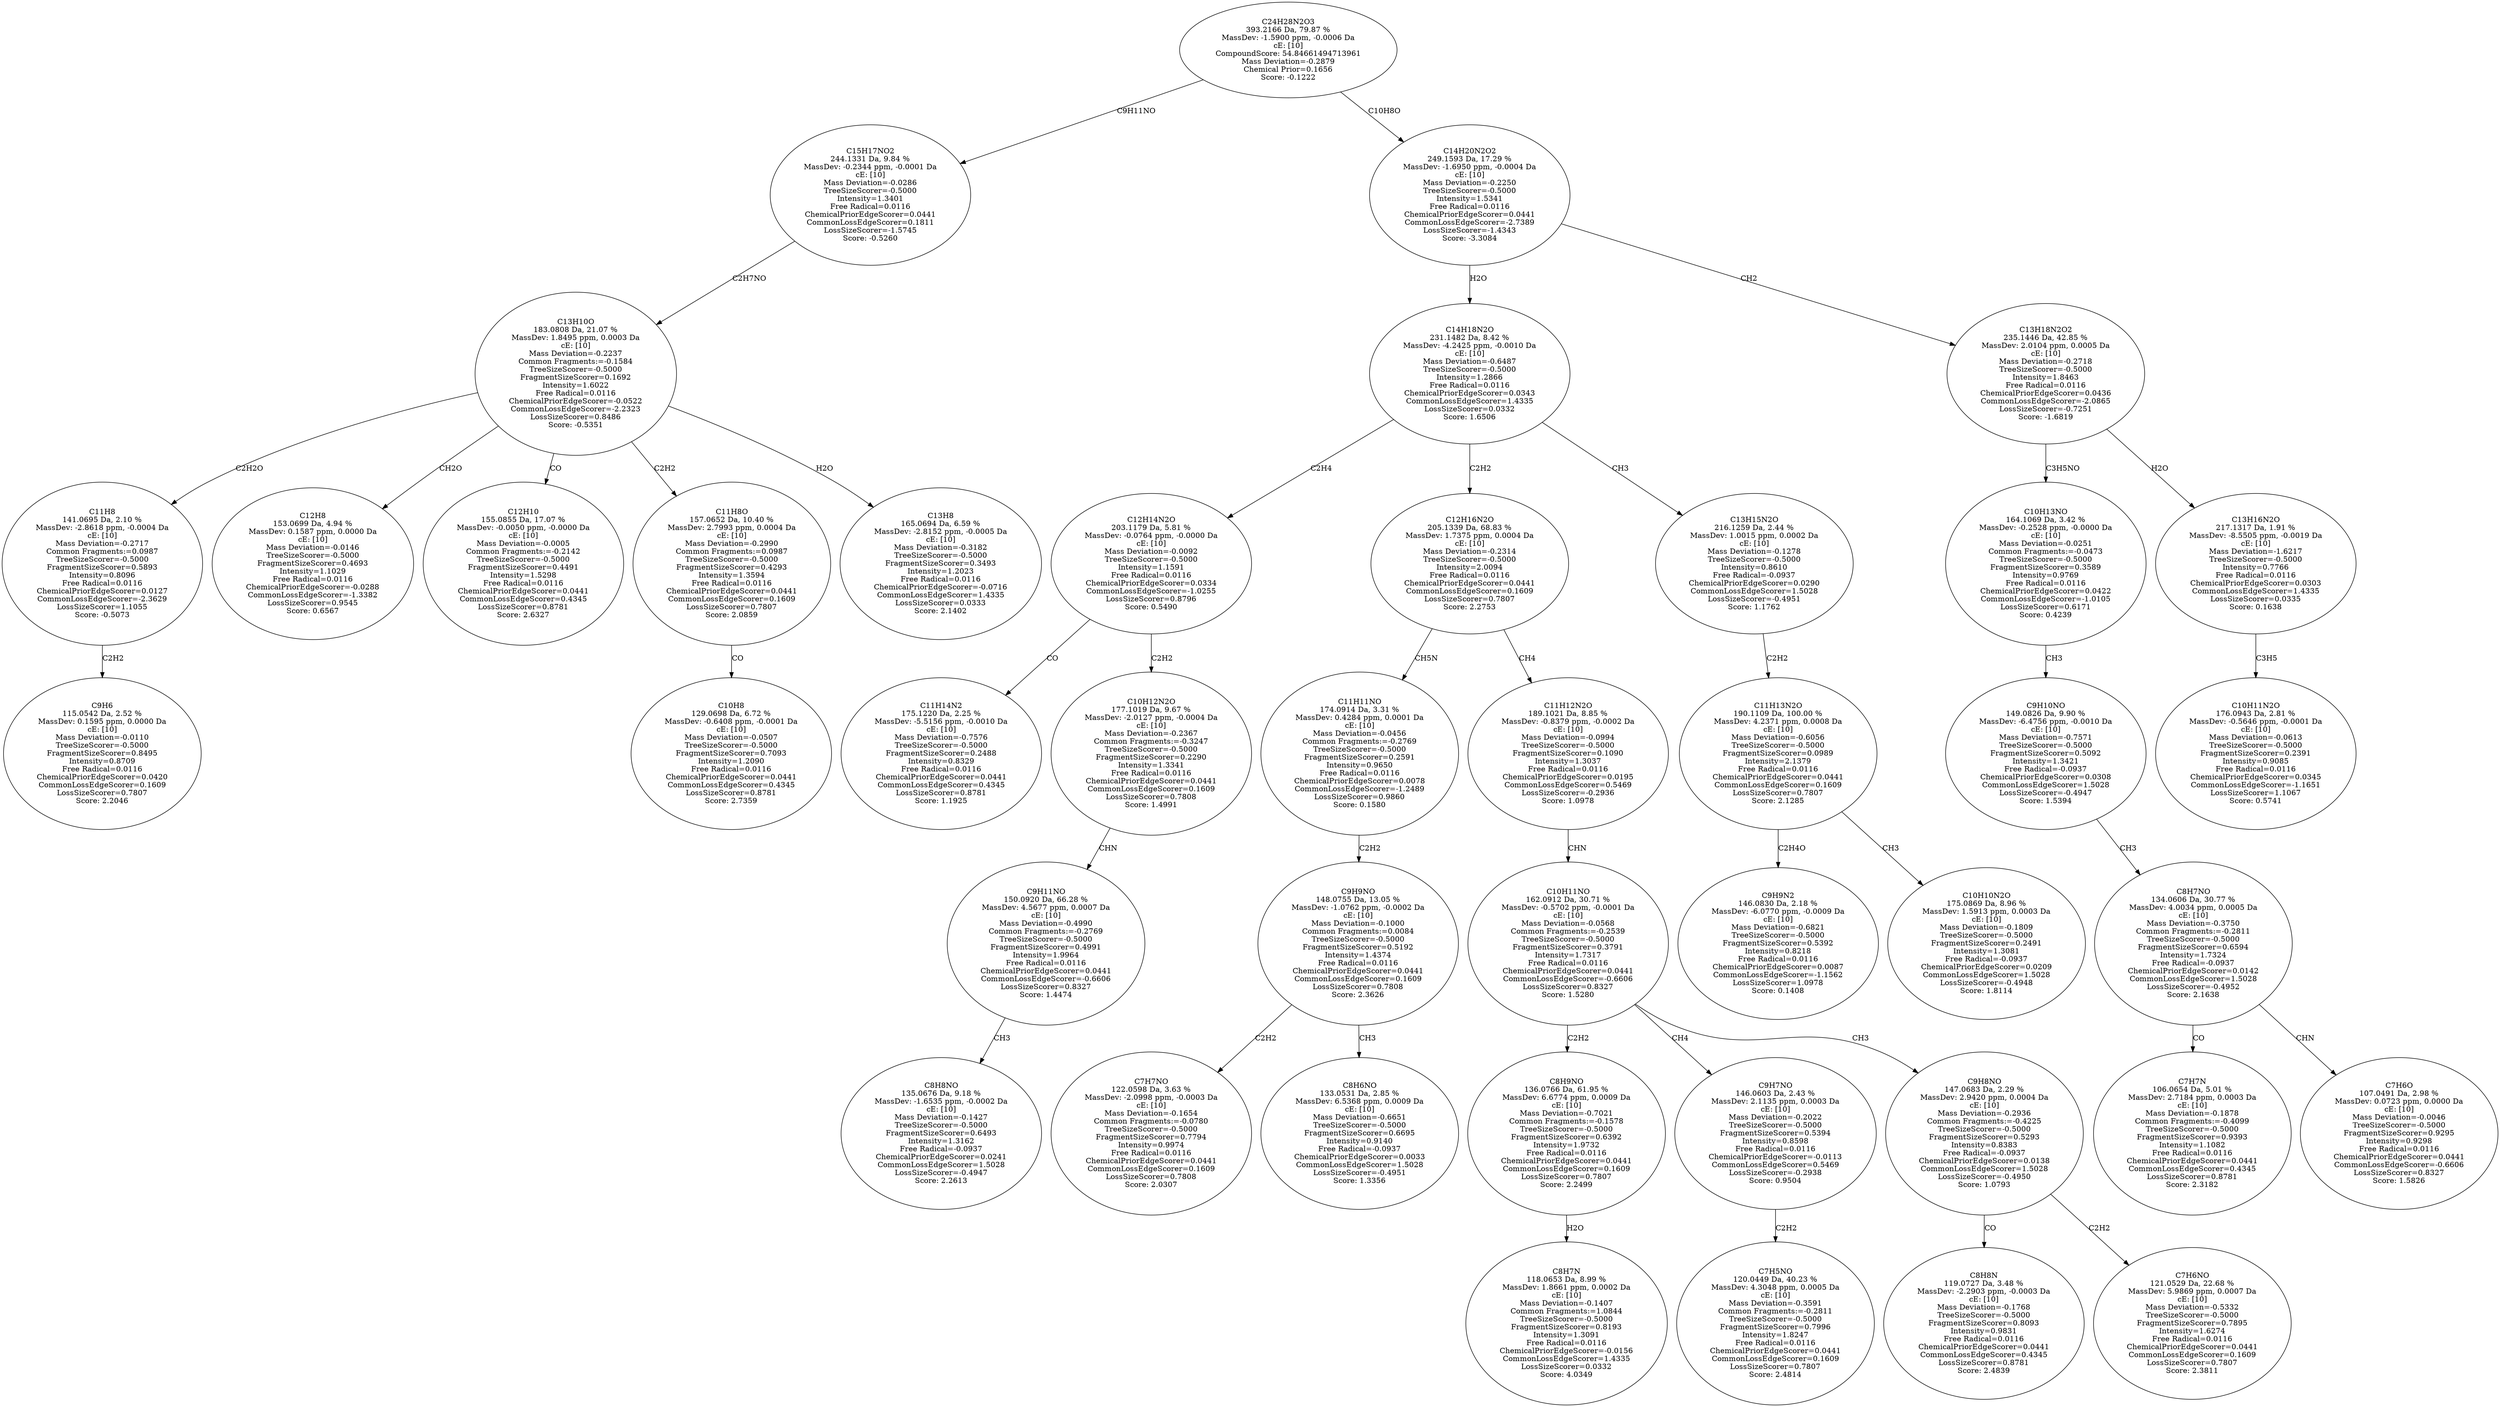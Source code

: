 strict digraph {
v1 [label="C9H6\n115.0542 Da, 2.52 %\nMassDev: 0.1595 ppm, 0.0000 Da\ncE: [10]\nMass Deviation=-0.0110\nTreeSizeScorer=-0.5000\nFragmentSizeScorer=0.8495\nIntensity=0.8709\nFree Radical=0.0116\nChemicalPriorEdgeScorer=0.0420\nCommonLossEdgeScorer=0.1609\nLossSizeScorer=0.7807\nScore: 2.2046"];
v2 [label="C11H8\n141.0695 Da, 2.10 %\nMassDev: -2.8618 ppm, -0.0004 Da\ncE: [10]\nMass Deviation=-0.2717\nCommon Fragments:=0.0987\nTreeSizeScorer=-0.5000\nFragmentSizeScorer=0.5893\nIntensity=0.8096\nFree Radical=0.0116\nChemicalPriorEdgeScorer=0.0127\nCommonLossEdgeScorer=-2.3629\nLossSizeScorer=1.1055\nScore: -0.5073"];
v3 [label="C12H8\n153.0699 Da, 4.94 %\nMassDev: 0.1587 ppm, 0.0000 Da\ncE: [10]\nMass Deviation=-0.0146\nTreeSizeScorer=-0.5000\nFragmentSizeScorer=0.4693\nIntensity=1.1029\nFree Radical=0.0116\nChemicalPriorEdgeScorer=-0.0288\nCommonLossEdgeScorer=-1.3382\nLossSizeScorer=0.9545\nScore: 0.6567"];
v4 [label="C12H10\n155.0855 Da, 17.07 %\nMassDev: -0.0050 ppm, -0.0000 Da\ncE: [10]\nMass Deviation=-0.0005\nCommon Fragments:=-0.2142\nTreeSizeScorer=-0.5000\nFragmentSizeScorer=0.4491\nIntensity=1.5298\nFree Radical=0.0116\nChemicalPriorEdgeScorer=0.0441\nCommonLossEdgeScorer=0.4345\nLossSizeScorer=0.8781\nScore: 2.6327"];
v5 [label="C10H8\n129.0698 Da, 6.72 %\nMassDev: -0.6408 ppm, -0.0001 Da\ncE: [10]\nMass Deviation=-0.0507\nTreeSizeScorer=-0.5000\nFragmentSizeScorer=0.7093\nIntensity=1.2090\nFree Radical=0.0116\nChemicalPriorEdgeScorer=0.0441\nCommonLossEdgeScorer=0.4345\nLossSizeScorer=0.8781\nScore: 2.7359"];
v6 [label="C11H8O\n157.0652 Da, 10.40 %\nMassDev: 2.7993 ppm, 0.0004 Da\ncE: [10]\nMass Deviation=-0.2990\nCommon Fragments:=0.0987\nTreeSizeScorer=-0.5000\nFragmentSizeScorer=0.4293\nIntensity=1.3594\nFree Radical=0.0116\nChemicalPriorEdgeScorer=0.0441\nCommonLossEdgeScorer=0.1609\nLossSizeScorer=0.7807\nScore: 2.0859"];
v7 [label="C13H8\n165.0694 Da, 6.59 %\nMassDev: -2.8152 ppm, -0.0005 Da\ncE: [10]\nMass Deviation=-0.3182\nTreeSizeScorer=-0.5000\nFragmentSizeScorer=0.3493\nIntensity=1.2023\nFree Radical=0.0116\nChemicalPriorEdgeScorer=-0.0716\nCommonLossEdgeScorer=1.4335\nLossSizeScorer=0.0333\nScore: 2.1402"];
v8 [label="C13H10O\n183.0808 Da, 21.07 %\nMassDev: 1.8495 ppm, 0.0003 Da\ncE: [10]\nMass Deviation=-0.2237\nCommon Fragments:=-0.1584\nTreeSizeScorer=-0.5000\nFragmentSizeScorer=0.1692\nIntensity=1.6022\nFree Radical=0.0116\nChemicalPriorEdgeScorer=-0.0522\nCommonLossEdgeScorer=-2.2323\nLossSizeScorer=0.8486\nScore: -0.5351"];
v9 [label="C15H17NO2\n244.1331 Da, 9.84 %\nMassDev: -0.2344 ppm, -0.0001 Da\ncE: [10]\nMass Deviation=-0.0286\nTreeSizeScorer=-0.5000\nIntensity=1.3401\nFree Radical=0.0116\nChemicalPriorEdgeScorer=0.0441\nCommonLossEdgeScorer=0.1811\nLossSizeScorer=-1.5745\nScore: -0.5260"];
v10 [label="C11H14N2\n175.1220 Da, 2.25 %\nMassDev: -5.5156 ppm, -0.0010 Da\ncE: [10]\nMass Deviation=-0.7576\nTreeSizeScorer=-0.5000\nFragmentSizeScorer=0.2488\nIntensity=0.8329\nFree Radical=0.0116\nChemicalPriorEdgeScorer=0.0441\nCommonLossEdgeScorer=0.4345\nLossSizeScorer=0.8781\nScore: 1.1925"];
v11 [label="C8H8NO\n135.0676 Da, 9.18 %\nMassDev: -1.6535 ppm, -0.0002 Da\ncE: [10]\nMass Deviation=-0.1427\nTreeSizeScorer=-0.5000\nFragmentSizeScorer=0.6493\nIntensity=1.3162\nFree Radical=-0.0937\nChemicalPriorEdgeScorer=0.0241\nCommonLossEdgeScorer=1.5028\nLossSizeScorer=-0.4947\nScore: 2.2613"];
v12 [label="C9H11NO\n150.0920 Da, 66.28 %\nMassDev: 4.5677 ppm, 0.0007 Da\ncE: [10]\nMass Deviation=-0.4990\nCommon Fragments:=-0.2769\nTreeSizeScorer=-0.5000\nFragmentSizeScorer=0.4991\nIntensity=1.9964\nFree Radical=0.0116\nChemicalPriorEdgeScorer=0.0441\nCommonLossEdgeScorer=-0.6606\nLossSizeScorer=0.8327\nScore: 1.4474"];
v13 [label="C10H12N2O\n177.1019 Da, 9.67 %\nMassDev: -2.0127 ppm, -0.0004 Da\ncE: [10]\nMass Deviation=-0.2367\nCommon Fragments:=-0.3247\nTreeSizeScorer=-0.5000\nFragmentSizeScorer=0.2290\nIntensity=1.3341\nFree Radical=0.0116\nChemicalPriorEdgeScorer=0.0441\nCommonLossEdgeScorer=0.1609\nLossSizeScorer=0.7808\nScore: 1.4991"];
v14 [label="C12H14N2O\n203.1179 Da, 5.81 %\nMassDev: -0.0764 ppm, -0.0000 Da\ncE: [10]\nMass Deviation=-0.0092\nTreeSizeScorer=-0.5000\nIntensity=1.1591\nFree Radical=0.0116\nChemicalPriorEdgeScorer=0.0334\nCommonLossEdgeScorer=-1.0255\nLossSizeScorer=0.8796\nScore: 0.5490"];
v15 [label="C7H7NO\n122.0598 Da, 3.63 %\nMassDev: -2.0998 ppm, -0.0003 Da\ncE: [10]\nMass Deviation=-0.1654\nCommon Fragments:=-0.0780\nTreeSizeScorer=-0.5000\nFragmentSizeScorer=0.7794\nIntensity=0.9974\nFree Radical=0.0116\nChemicalPriorEdgeScorer=0.0441\nCommonLossEdgeScorer=0.1609\nLossSizeScorer=0.7808\nScore: 2.0307"];
v16 [label="C8H6NO\n133.0531 Da, 2.85 %\nMassDev: 6.5368 ppm, 0.0009 Da\ncE: [10]\nMass Deviation=-0.6651\nTreeSizeScorer=-0.5000\nFragmentSizeScorer=0.6695\nIntensity=0.9140\nFree Radical=-0.0937\nChemicalPriorEdgeScorer=0.0033\nCommonLossEdgeScorer=1.5028\nLossSizeScorer=-0.4951\nScore: 1.3356"];
v17 [label="C9H9NO\n148.0755 Da, 13.05 %\nMassDev: -1.0762 ppm, -0.0002 Da\ncE: [10]\nMass Deviation=-0.1000\nCommon Fragments:=0.0084\nTreeSizeScorer=-0.5000\nFragmentSizeScorer=0.5192\nIntensity=1.4374\nFree Radical=0.0116\nChemicalPriorEdgeScorer=0.0441\nCommonLossEdgeScorer=0.1609\nLossSizeScorer=0.7808\nScore: 2.3626"];
v18 [label="C11H11NO\n174.0914 Da, 3.31 %\nMassDev: 0.4284 ppm, 0.0001 Da\ncE: [10]\nMass Deviation=-0.0456\nCommon Fragments:=-0.2769\nTreeSizeScorer=-0.5000\nFragmentSizeScorer=0.2591\nIntensity=0.9650\nFree Radical=0.0116\nChemicalPriorEdgeScorer=0.0078\nCommonLossEdgeScorer=-1.2489\nLossSizeScorer=0.9860\nScore: 0.1580"];
v19 [label="C8H7N\n118.0653 Da, 8.99 %\nMassDev: 1.8661 ppm, 0.0002 Da\ncE: [10]\nMass Deviation=-0.1407\nCommon Fragments:=1.0844\nTreeSizeScorer=-0.5000\nFragmentSizeScorer=0.8193\nIntensity=1.3091\nFree Radical=0.0116\nChemicalPriorEdgeScorer=-0.0156\nCommonLossEdgeScorer=1.4335\nLossSizeScorer=0.0332\nScore: 4.0349"];
v20 [label="C8H9NO\n136.0766 Da, 61.95 %\nMassDev: 6.6774 ppm, 0.0009 Da\ncE: [10]\nMass Deviation=-0.7021\nCommon Fragments:=-0.1578\nTreeSizeScorer=-0.5000\nFragmentSizeScorer=0.6392\nIntensity=1.9732\nFree Radical=0.0116\nChemicalPriorEdgeScorer=0.0441\nCommonLossEdgeScorer=0.1609\nLossSizeScorer=0.7807\nScore: 2.2499"];
v21 [label="C7H5NO\n120.0449 Da, 40.23 %\nMassDev: 4.3048 ppm, 0.0005 Da\ncE: [10]\nMass Deviation=-0.3591\nCommon Fragments:=-0.2811\nTreeSizeScorer=-0.5000\nFragmentSizeScorer=0.7996\nIntensity=1.8247\nFree Radical=0.0116\nChemicalPriorEdgeScorer=0.0441\nCommonLossEdgeScorer=0.1609\nLossSizeScorer=0.7807\nScore: 2.4814"];
v22 [label="C9H7NO\n146.0603 Da, 2.43 %\nMassDev: 2.1135 ppm, 0.0003 Da\ncE: [10]\nMass Deviation=-0.2022\nTreeSizeScorer=-0.5000\nFragmentSizeScorer=0.5394\nIntensity=0.8598\nFree Radical=0.0116\nChemicalPriorEdgeScorer=-0.0113\nCommonLossEdgeScorer=0.5469\nLossSizeScorer=-0.2938\nScore: 0.9504"];
v23 [label="C8H8N\n119.0727 Da, 3.48 %\nMassDev: -2.2903 ppm, -0.0003 Da\ncE: [10]\nMass Deviation=-0.1768\nTreeSizeScorer=-0.5000\nFragmentSizeScorer=0.8093\nIntensity=0.9831\nFree Radical=0.0116\nChemicalPriorEdgeScorer=0.0441\nCommonLossEdgeScorer=0.4345\nLossSizeScorer=0.8781\nScore: 2.4839"];
v24 [label="C7H6NO\n121.0529 Da, 22.68 %\nMassDev: 5.9869 ppm, 0.0007 Da\ncE: [10]\nMass Deviation=-0.5332\nTreeSizeScorer=-0.5000\nFragmentSizeScorer=0.7895\nIntensity=1.6274\nFree Radical=0.0116\nChemicalPriorEdgeScorer=0.0441\nCommonLossEdgeScorer=0.1609\nLossSizeScorer=0.7807\nScore: 2.3811"];
v25 [label="C9H8NO\n147.0683 Da, 2.29 %\nMassDev: 2.9420 ppm, 0.0004 Da\ncE: [10]\nMass Deviation=-0.2936\nCommon Fragments:=-0.4225\nTreeSizeScorer=-0.5000\nFragmentSizeScorer=0.5293\nIntensity=0.8383\nFree Radical=-0.0937\nChemicalPriorEdgeScorer=0.0138\nCommonLossEdgeScorer=1.5028\nLossSizeScorer=-0.4950\nScore: 1.0793"];
v26 [label="C10H11NO\n162.0912 Da, 30.71 %\nMassDev: -0.5702 ppm, -0.0001 Da\ncE: [10]\nMass Deviation=-0.0568\nCommon Fragments:=-0.2539\nTreeSizeScorer=-0.5000\nFragmentSizeScorer=0.3791\nIntensity=1.7317\nFree Radical=0.0116\nChemicalPriorEdgeScorer=0.0441\nCommonLossEdgeScorer=-0.6606\nLossSizeScorer=0.8327\nScore: 1.5280"];
v27 [label="C11H12N2O\n189.1021 Da, 8.85 %\nMassDev: -0.8379 ppm, -0.0002 Da\ncE: [10]\nMass Deviation=-0.0994\nTreeSizeScorer=-0.5000\nFragmentSizeScorer=0.1090\nIntensity=1.3037\nFree Radical=0.0116\nChemicalPriorEdgeScorer=0.0195\nCommonLossEdgeScorer=0.5469\nLossSizeScorer=-0.2936\nScore: 1.0978"];
v28 [label="C12H16N2O\n205.1339 Da, 68.83 %\nMassDev: 1.7375 ppm, 0.0004 Da\ncE: [10]\nMass Deviation=-0.2314\nTreeSizeScorer=-0.5000\nIntensity=2.0094\nFree Radical=0.0116\nChemicalPriorEdgeScorer=0.0441\nCommonLossEdgeScorer=0.1609\nLossSizeScorer=0.7807\nScore: 2.2753"];
v29 [label="C9H9N2\n146.0830 Da, 2.18 %\nMassDev: -6.0770 ppm, -0.0009 Da\ncE: [10]\nMass Deviation=-0.6821\nTreeSizeScorer=-0.5000\nFragmentSizeScorer=0.5392\nIntensity=0.8218\nFree Radical=0.0116\nChemicalPriorEdgeScorer=0.0087\nCommonLossEdgeScorer=-1.1562\nLossSizeScorer=1.0978\nScore: 0.1408"];
v30 [label="C10H10N2O\n175.0869 Da, 8.96 %\nMassDev: 1.5913 ppm, 0.0003 Da\ncE: [10]\nMass Deviation=-0.1809\nTreeSizeScorer=-0.5000\nFragmentSizeScorer=0.2491\nIntensity=1.3081\nFree Radical=-0.0937\nChemicalPriorEdgeScorer=0.0209\nCommonLossEdgeScorer=1.5028\nLossSizeScorer=-0.4948\nScore: 1.8114"];
v31 [label="C11H13N2O\n190.1109 Da, 100.00 %\nMassDev: 4.2371 ppm, 0.0008 Da\ncE: [10]\nMass Deviation=-0.6056\nTreeSizeScorer=-0.5000\nFragmentSizeScorer=0.0989\nIntensity=2.1379\nFree Radical=0.0116\nChemicalPriorEdgeScorer=0.0441\nCommonLossEdgeScorer=0.1609\nLossSizeScorer=0.7807\nScore: 2.1285"];
v32 [label="C13H15N2O\n216.1259 Da, 2.44 %\nMassDev: 1.0015 ppm, 0.0002 Da\ncE: [10]\nMass Deviation=-0.1278\nTreeSizeScorer=-0.5000\nIntensity=0.8610\nFree Radical=-0.0937\nChemicalPriorEdgeScorer=0.0290\nCommonLossEdgeScorer=1.5028\nLossSizeScorer=-0.4951\nScore: 1.1762"];
v33 [label="C14H18N2O\n231.1482 Da, 8.42 %\nMassDev: -4.2425 ppm, -0.0010 Da\ncE: [10]\nMass Deviation=-0.6487\nTreeSizeScorer=-0.5000\nIntensity=1.2866\nFree Radical=0.0116\nChemicalPriorEdgeScorer=0.0343\nCommonLossEdgeScorer=1.4335\nLossSizeScorer=0.0332\nScore: 1.6506"];
v34 [label="C7H7N\n106.0654 Da, 5.01 %\nMassDev: 2.7184 ppm, 0.0003 Da\ncE: [10]\nMass Deviation=-0.1878\nCommon Fragments:=-0.4099\nTreeSizeScorer=-0.5000\nFragmentSizeScorer=0.9393\nIntensity=1.1082\nFree Radical=0.0116\nChemicalPriorEdgeScorer=0.0441\nCommonLossEdgeScorer=0.4345\nLossSizeScorer=0.8781\nScore: 2.3182"];
v35 [label="C7H6O\n107.0491 Da, 2.98 %\nMassDev: 0.0723 ppm, 0.0000 Da\ncE: [10]\nMass Deviation=-0.0046\nTreeSizeScorer=-0.5000\nFragmentSizeScorer=0.9295\nIntensity=0.9298\nFree Radical=0.0116\nChemicalPriorEdgeScorer=0.0441\nCommonLossEdgeScorer=-0.6606\nLossSizeScorer=0.8327\nScore: 1.5826"];
v36 [label="C8H7NO\n134.0606 Da, 30.77 %\nMassDev: 4.0034 ppm, 0.0005 Da\ncE: [10]\nMass Deviation=-0.3750\nCommon Fragments:=-0.2811\nTreeSizeScorer=-0.5000\nFragmentSizeScorer=0.6594\nIntensity=1.7324\nFree Radical=-0.0937\nChemicalPriorEdgeScorer=0.0142\nCommonLossEdgeScorer=1.5028\nLossSizeScorer=-0.4952\nScore: 2.1638"];
v37 [label="C9H10NO\n149.0826 Da, 9.90 %\nMassDev: -6.4756 ppm, -0.0010 Da\ncE: [10]\nMass Deviation=-0.7571\nTreeSizeScorer=-0.5000\nFragmentSizeScorer=0.5092\nIntensity=1.3421\nFree Radical=-0.0937\nChemicalPriorEdgeScorer=0.0308\nCommonLossEdgeScorer=1.5028\nLossSizeScorer=-0.4947\nScore: 1.5394"];
v38 [label="C10H13NO\n164.1069 Da, 3.42 %\nMassDev: -0.2528 ppm, -0.0000 Da\ncE: [10]\nMass Deviation=-0.0251\nCommon Fragments:=-0.0473\nTreeSizeScorer=-0.5000\nFragmentSizeScorer=0.3589\nIntensity=0.9769\nFree Radical=0.0116\nChemicalPriorEdgeScorer=0.0422\nCommonLossEdgeScorer=-1.0105\nLossSizeScorer=0.6171\nScore: 0.4239"];
v39 [label="C10H11N2O\n176.0943 Da, 2.81 %\nMassDev: -0.5646 ppm, -0.0001 Da\ncE: [10]\nMass Deviation=-0.0613\nTreeSizeScorer=-0.5000\nFragmentSizeScorer=0.2391\nIntensity=0.9085\nFree Radical=0.0116\nChemicalPriorEdgeScorer=0.0345\nCommonLossEdgeScorer=-1.1651\nLossSizeScorer=1.1067\nScore: 0.5741"];
v40 [label="C13H16N2O\n217.1317 Da, 1.91 %\nMassDev: -8.5505 ppm, -0.0019 Da\ncE: [10]\nMass Deviation=-1.6217\nTreeSizeScorer=-0.5000\nIntensity=0.7766\nFree Radical=0.0116\nChemicalPriorEdgeScorer=0.0303\nCommonLossEdgeScorer=1.4335\nLossSizeScorer=0.0335\nScore: 0.1638"];
v41 [label="C13H18N2O2\n235.1446 Da, 42.85 %\nMassDev: 2.0104 ppm, 0.0005 Da\ncE: [10]\nMass Deviation=-0.2718\nTreeSizeScorer=-0.5000\nIntensity=1.8463\nFree Radical=0.0116\nChemicalPriorEdgeScorer=0.0436\nCommonLossEdgeScorer=-2.0865\nLossSizeScorer=-0.7251\nScore: -1.6819"];
v42 [label="C14H20N2O2\n249.1593 Da, 17.29 %\nMassDev: -1.6950 ppm, -0.0004 Da\ncE: [10]\nMass Deviation=-0.2250\nTreeSizeScorer=-0.5000\nIntensity=1.5341\nFree Radical=0.0116\nChemicalPriorEdgeScorer=0.0441\nCommonLossEdgeScorer=-2.7389\nLossSizeScorer=-1.4343\nScore: -3.3084"];
v43 [label="C24H28N2O3\n393.2166 Da, 79.87 %\nMassDev: -1.5900 ppm, -0.0006 Da\ncE: [10]\nCompoundScore: 54.84661494713961\nMass Deviation=-0.2879\nChemical Prior=0.1656\nScore: -0.1222"];
v2 -> v1 [label="C2H2"];
v8 -> v2 [label="C2H2O"];
v8 -> v3 [label="CH2O"];
v8 -> v4 [label="CO"];
v6 -> v5 [label="CO"];
v8 -> v6 [label="C2H2"];
v8 -> v7 [label="H2O"];
v9 -> v8 [label="C2H7NO"];
v43 -> v9 [label="C9H11NO"];
v14 -> v10 [label="CO"];
v12 -> v11 [label="CH3"];
v13 -> v12 [label="CHN"];
v14 -> v13 [label="C2H2"];
v33 -> v14 [label="C2H4"];
v17 -> v15 [label="C2H2"];
v17 -> v16 [label="CH3"];
v18 -> v17 [label="C2H2"];
v28 -> v18 [label="CH5N"];
v20 -> v19 [label="H2O"];
v26 -> v20 [label="C2H2"];
v22 -> v21 [label="C2H2"];
v26 -> v22 [label="CH4"];
v25 -> v23 [label="CO"];
v25 -> v24 [label="C2H2"];
v26 -> v25 [label="CH3"];
v27 -> v26 [label="CHN"];
v28 -> v27 [label="CH4"];
v33 -> v28 [label="C2H2"];
v31 -> v29 [label="C2H4O"];
v31 -> v30 [label="CH3"];
v32 -> v31 [label="C2H2"];
v33 -> v32 [label="CH3"];
v42 -> v33 [label="H2O"];
v36 -> v34 [label="CO"];
v36 -> v35 [label="CHN"];
v37 -> v36 [label="CH3"];
v38 -> v37 [label="CH3"];
v41 -> v38 [label="C3H5NO"];
v40 -> v39 [label="C3H5"];
v41 -> v40 [label="H2O"];
v42 -> v41 [label="CH2"];
v43 -> v42 [label="C10H8O"];
}
